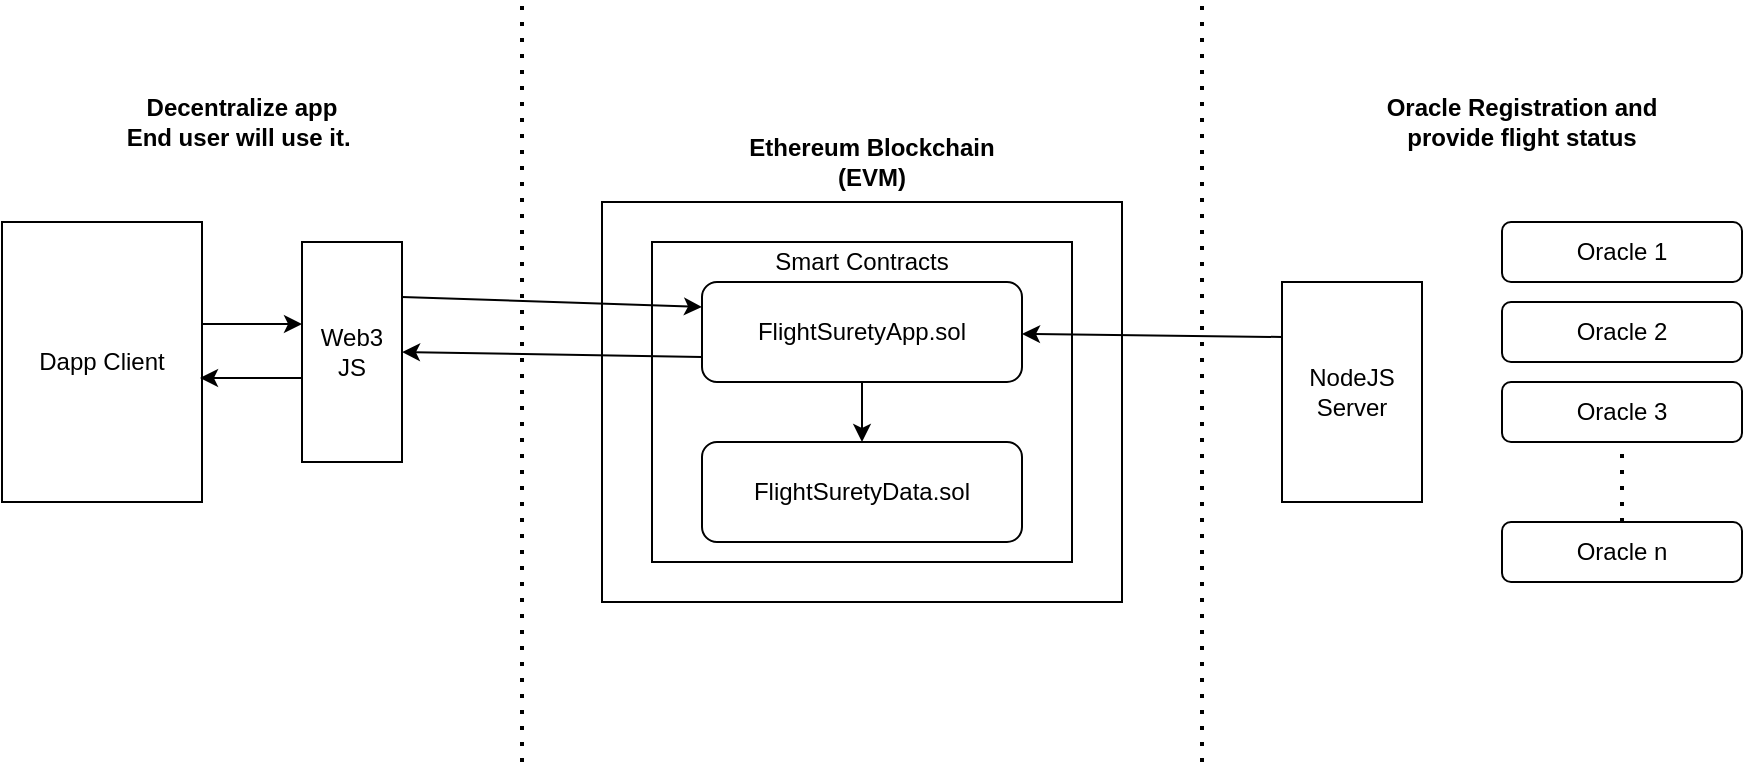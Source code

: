 <mxfile version="14.4.3" type="device"><diagram id="IH2kLB82d08rsIJEP7UP" name="Page-1"><mxGraphModel dx="786" dy="531" grid="1" gridSize="10" guides="1" tooltips="1" connect="1" arrows="1" fold="1" page="1" pageScale="1" pageWidth="827" pageHeight="1169" math="0" shadow="0"><root><mxCell id="0"/><mxCell id="1" parent="0"/><mxCell id="RuQR1B2gkadlANLgsYwG-1" value="" style="rounded=0;whiteSpace=wrap;html=1;" vertex="1" parent="1"><mxGeometry x="310" y="180" width="260" height="200" as="geometry"/></mxCell><mxCell id="RuQR1B2gkadlANLgsYwG-2" value="Ethereum Blockchain (EVM)" style="text;html=1;strokeColor=none;fillColor=none;align=center;verticalAlign=middle;whiteSpace=wrap;rounded=0;fontStyle=1" vertex="1" parent="1"><mxGeometry x="370" y="150" width="150" height="20" as="geometry"/></mxCell><mxCell id="RuQR1B2gkadlANLgsYwG-3" value="Web3 JS" style="rounded=0;whiteSpace=wrap;html=1;" vertex="1" parent="1"><mxGeometry x="160" y="200" width="50" height="110" as="geometry"/></mxCell><mxCell id="RuQR1B2gkadlANLgsYwG-6" value="" style="rounded=0;whiteSpace=wrap;html=1;" vertex="1" parent="1"><mxGeometry x="335" y="200" width="210" height="160" as="geometry"/></mxCell><mxCell id="RuQR1B2gkadlANLgsYwG-7" value="FlightSuretyApp.sol" style="rounded=1;whiteSpace=wrap;html=1;" vertex="1" parent="1"><mxGeometry x="360" y="220" width="160" height="50" as="geometry"/></mxCell><mxCell id="RuQR1B2gkadlANLgsYwG-8" value="FlightSuretyData.sol" style="rounded=1;whiteSpace=wrap;html=1;" vertex="1" parent="1"><mxGeometry x="360" y="300" width="160" height="50" as="geometry"/></mxCell><mxCell id="RuQR1B2gkadlANLgsYwG-9" value="Smart Contracts" style="text;html=1;strokeColor=none;fillColor=none;align=center;verticalAlign=middle;whiteSpace=wrap;rounded=0;" vertex="1" parent="1"><mxGeometry x="365" y="200" width="150" height="20" as="geometry"/></mxCell><mxCell id="RuQR1B2gkadlANLgsYwG-10" value="NodeJS Server" style="rounded=0;whiteSpace=wrap;html=1;" vertex="1" parent="1"><mxGeometry x="650" y="220" width="70" height="110" as="geometry"/></mxCell><mxCell id="RuQR1B2gkadlANLgsYwG-11" value="Oracle 1" style="rounded=1;whiteSpace=wrap;html=1;" vertex="1" parent="1"><mxGeometry x="760" y="190" width="120" height="30" as="geometry"/></mxCell><mxCell id="RuQR1B2gkadlANLgsYwG-12" value="&lt;span&gt;Oracle 2&lt;/span&gt;" style="rounded=1;whiteSpace=wrap;html=1;" vertex="1" parent="1"><mxGeometry x="760" y="230" width="120" height="30" as="geometry"/></mxCell><mxCell id="RuQR1B2gkadlANLgsYwG-13" value="Oracle 3" style="rounded=1;whiteSpace=wrap;html=1;" vertex="1" parent="1"><mxGeometry x="760" y="270" width="120" height="30" as="geometry"/></mxCell><mxCell id="RuQR1B2gkadlANLgsYwG-14" value="Oracle n" style="rounded=1;whiteSpace=wrap;html=1;" vertex="1" parent="1"><mxGeometry x="760" y="340" width="120" height="30" as="geometry"/></mxCell><mxCell id="RuQR1B2gkadlANLgsYwG-15" value="" style="endArrow=none;dashed=1;html=1;dashPattern=1 3;strokeWidth=2;entryX=0.5;entryY=1;entryDx=0;entryDy=0;" edge="1" parent="1" source="RuQR1B2gkadlANLgsYwG-14" target="RuQR1B2gkadlANLgsYwG-13"><mxGeometry width="50" height="50" relative="1" as="geometry"><mxPoint x="740" y="290" as="sourcePoint"/><mxPoint x="790" y="240" as="targetPoint"/></mxGeometry></mxCell><mxCell id="RuQR1B2gkadlANLgsYwG-16" value="" style="endArrow=classic;html=1;exitX=1;exitY=0.25;exitDx=0;exitDy=0;entryX=0;entryY=0.25;entryDx=0;entryDy=0;" edge="1" parent="1" source="RuQR1B2gkadlANLgsYwG-3" target="RuQR1B2gkadlANLgsYwG-7"><mxGeometry width="50" height="50" relative="1" as="geometry"><mxPoint x="300" y="280" as="sourcePoint"/><mxPoint x="330" y="233" as="targetPoint"/></mxGeometry></mxCell><mxCell id="RuQR1B2gkadlANLgsYwG-17" value="" style="endArrow=classic;html=1;exitX=0;exitY=0.75;exitDx=0;exitDy=0;entryX=1;entryY=0.5;entryDx=0;entryDy=0;" edge="1" parent="1" source="RuQR1B2gkadlANLgsYwG-7" target="RuQR1B2gkadlANLgsYwG-3"><mxGeometry width="50" height="50" relative="1" as="geometry"><mxPoint x="300" y="280" as="sourcePoint"/><mxPoint x="240" y="258" as="targetPoint"/></mxGeometry></mxCell><mxCell id="RuQR1B2gkadlANLgsYwG-18" value="" style="endArrow=classic;html=1;exitX=0.5;exitY=1;exitDx=0;exitDy=0;" edge="1" parent="1" source="RuQR1B2gkadlANLgsYwG-7" target="RuQR1B2gkadlANLgsYwG-8"><mxGeometry width="50" height="50" relative="1" as="geometry"><mxPoint x="440" y="300" as="sourcePoint"/><mxPoint x="490" y="250" as="targetPoint"/></mxGeometry></mxCell><mxCell id="RuQR1B2gkadlANLgsYwG-22" value="Dapp Client" style="rounded=0;whiteSpace=wrap;html=1;" vertex="1" parent="1"><mxGeometry x="10" y="190" width="100" height="140" as="geometry"/></mxCell><mxCell id="RuQR1B2gkadlANLgsYwG-23" value="" style="endArrow=classic;html=1;exitX=1;exitY=0.364;exitDx=0;exitDy=0;exitPerimeter=0;" edge="1" parent="1" source="RuQR1B2gkadlANLgsYwG-22"><mxGeometry width="50" height="50" relative="1" as="geometry"><mxPoint x="300" y="280" as="sourcePoint"/><mxPoint x="160" y="241" as="targetPoint"/></mxGeometry></mxCell><mxCell id="RuQR1B2gkadlANLgsYwG-24" value="" style="endArrow=classic;html=1;entryX=0.99;entryY=0.557;entryDx=0;entryDy=0;entryPerimeter=0;" edge="1" parent="1" target="RuQR1B2gkadlANLgsYwG-22"><mxGeometry width="50" height="50" relative="1" as="geometry"><mxPoint x="160" y="268" as="sourcePoint"/><mxPoint x="350" y="230" as="targetPoint"/></mxGeometry></mxCell><mxCell id="RuQR1B2gkadlANLgsYwG-26" value="" style="endArrow=classic;html=1;exitX=0;exitY=0.25;exitDx=0;exitDy=0;" edge="1" parent="1" source="RuQR1B2gkadlANLgsYwG-10" target="RuQR1B2gkadlANLgsYwG-7"><mxGeometry width="50" height="50" relative="1" as="geometry"><mxPoint x="580" y="280" as="sourcePoint"/><mxPoint x="630" y="230" as="targetPoint"/></mxGeometry></mxCell><mxCell id="RuQR1B2gkadlANLgsYwG-28" value="Oracle Registration and provide flight status" style="text;html=1;strokeColor=none;fillColor=none;align=center;verticalAlign=middle;whiteSpace=wrap;rounded=0;fontStyle=1" vertex="1" parent="1"><mxGeometry x="700" y="130" width="140" height="20" as="geometry"/></mxCell><mxCell id="RuQR1B2gkadlANLgsYwG-29" value="" style="endArrow=none;dashed=1;html=1;dashPattern=1 3;strokeWidth=2;" edge="1" parent="1"><mxGeometry width="50" height="50" relative="1" as="geometry"><mxPoint x="610" y="460" as="sourcePoint"/><mxPoint x="610" y="80" as="targetPoint"/></mxGeometry></mxCell><mxCell id="RuQR1B2gkadlANLgsYwG-30" value="" style="endArrow=none;dashed=1;html=1;dashPattern=1 3;strokeWidth=2;" edge="1" parent="1"><mxGeometry width="50" height="50" relative="1" as="geometry"><mxPoint x="270" y="460" as="sourcePoint"/><mxPoint x="270" y="80" as="targetPoint"/></mxGeometry></mxCell><mxCell id="RuQR1B2gkadlANLgsYwG-31" value="Decentralize app&lt;br&gt;End user will use it.&amp;nbsp;" style="text;html=1;strokeColor=none;fillColor=none;align=center;verticalAlign=middle;whiteSpace=wrap;rounded=0;fontStyle=1" vertex="1" parent="1"><mxGeometry x="60" y="130" width="140" height="20" as="geometry"/></mxCell></root></mxGraphModel></diagram></mxfile>